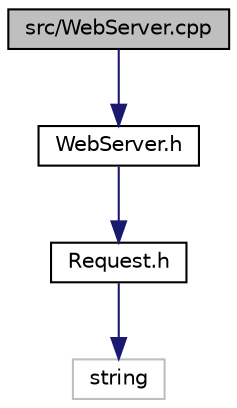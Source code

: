 digraph "src/WebServer.cpp"
{
 // LATEX_PDF_SIZE
  edge [fontname="Helvetica",fontsize="10",labelfontname="Helvetica",labelfontsize="10"];
  node [fontname="Helvetica",fontsize="10",shape=record];
  Node1 [label="src/WebServer.cpp",height=0.2,width=0.4,color="black", fillcolor="grey75", style="filled", fontcolor="black",tooltip="Implements the WebServer class, which processes one Request at a time."];
  Node1 -> Node2 [color="midnightblue",fontsize="10",style="solid",fontname="Helvetica"];
  Node2 [label="WebServer.h",height=0.2,width=0.4,color="black", fillcolor="white", style="filled",URL="$WebServer_8h.html",tooltip=" "];
  Node2 -> Node3 [color="midnightblue",fontsize="10",style="solid",fontname="Helvetica"];
  Node3 [label="Request.h",height=0.2,width=0.4,color="black", fillcolor="white", style="filled",URL="$Request_8h.html",tooltip=" "];
  Node3 -> Node4 [color="midnightblue",fontsize="10",style="solid",fontname="Helvetica"];
  Node4 [label="string",height=0.2,width=0.4,color="grey75", fillcolor="white", style="filled",tooltip=" "];
}
